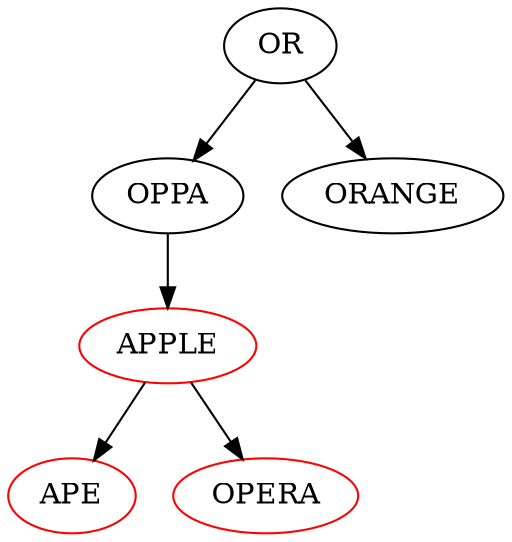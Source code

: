 //case2
//case2
//get_uncle:
//self.value: APPLE
//GP
// <rb_tree.RBTree object at 0x7f1f1a5cd198>
// <rb_tree.RBTree object at 0x7f1f1ac6fb00>
//GP
// <rb_tree.RBTree object at 0x7f1f1a5cd198>
// <rb_tree.RBTree object at 0x7f1f1ac6fb00>
//get_uncle:
//self.value: APPLE
//GP
// <rb_tree.RBTree object at 0x7f1f1a5cd198>
// <rb_tree.RBTree object at 0x7f1f1ac6fb00>
//GP
// <rb_tree.RBTree object at 0x7f1f1a5cd198>
// <rb_tree.RBTree object at 0x7f1f1ac6fb00>
// case 3!
//get_uncle:
//self.value: APPLE
//GP
// <rb_tree.RBTree object at 0x7f1f1a5cd198>
// <rb_tree.RBTree object at 0x7f1f1ac6fb00>
//GP
// <rb_tree.RBTree object at 0x7f1f1a5cd198>
// <rb_tree.RBTree object at 0x7f1f1ac6fb00>
//GP
// <rb_tree.RBTree object at 0x7f1f1a5cd198>
// <rb_tree.RBTree object at 0x7f1f1ac6fb00>
//case1
//get_uncle:
//self.value: APE
//GP
// <rb_tree.RBTree object at 0x7f1f1a5d9cf8>
// <rb_tree.RBTree object at 0x7f1f1a5cd198>
//GP
// <rb_tree.RBTree object at 0x7f1f1a5d9cf8>
// <rb_tree.RBTree object at 0x7f1f1a5cd198>
//GP
// <rb_tree.RBTree object at 0x7f1f1a5d9cf8>
// <rb_tree.RBTree object at 0x7f1f1a5cd198>
//GP
// <rb_tree.RBTree object at 0x7f1f1a5d9cf8>
// <rb_tree.RBTree object at 0x7f1f1a5cd198>
//GP
// <rb_tree.RBTree object at 0x7f1f1a5d9cf8>
// <rb_tree.RBTree object at 0x7f1f1a5cd198>
//GP
// <rb_tree.RBTree object at 0x7f1f1a5d9cf8>
// <rb_tree.RBTree object at 0x7f1f1a5cd198>
//get_uncle:
//self.value: OPERA
//GP
// <rb_tree.RBTree object at 0x7f1f1a5d9cf8>
// <rb_tree.RBTree object at 0x7f1f1a5cd198>
//GP
// <rb_tree.RBTree object at 0x7f1f1a5d9cf8>
// <rb_tree.RBTree object at 0x7f1f1a5cd198>
//GP
// <rb_tree.RBTree object at 0x7f1f1a5d9cf8>
// <rb_tree.RBTree object at 0x7f1f1a5cd198>
//GP
// <rb_tree.RBTree object at 0x7f1f1a5d9cf8>
// <rb_tree.RBTree object at 0x7f1f1a5cd198>
//GP
// <rb_tree.RBTree object at 0x7f1f1a5d9cf8>
// <rb_tree.RBTree object at 0x7f1f1a5cd198>
digraph {
	ztigncxmeq [label=OR color=BLACK]
	ztigmnrqds [label=OPPA color=BLACK]
	ztigncxmeq -> ztigmnrqds
	ztigmnupee [label=APPLE color=RED]
	ztigmnrqds -> ztigmnupee
	ztigmnupoy [label=APE color=RED]
	ztigmnupee -> ztigmnupoy
	ztigmnuoxs [label=OPERA color=RED]
	ztigmnupee -> ztigmnuoxs
	ztigmnqbzc [label=ORANGE color=BLACK]
	ztigncxmeq -> ztigmnqbzc
}
// BLACK OR
// BLACK OPPA
// RED APPLE
// RED APE
// RED OPERA
// BLACK ORANGE
